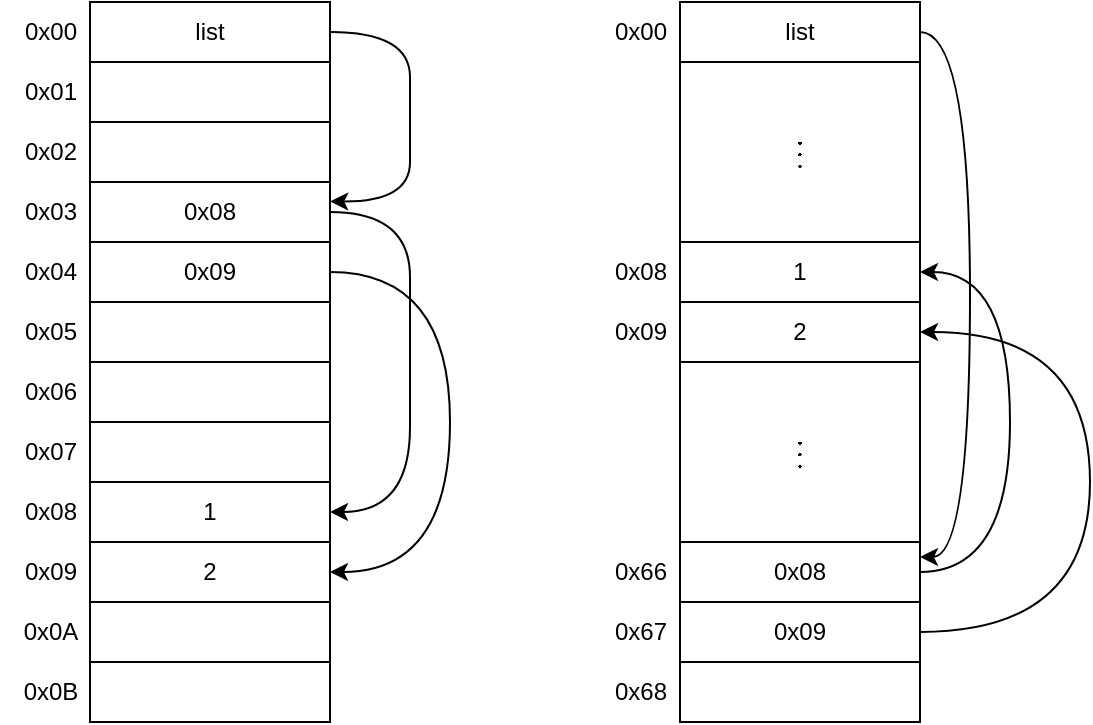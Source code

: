 <mxfile version="27.0.5">
  <diagram name="Page-1" id="sTx_muqtt5lNOy0Wnd3z">
    <mxGraphModel dx="983" dy="586" grid="1" gridSize="10" guides="1" tooltips="1" connect="1" arrows="1" fold="1" page="1" pageScale="1" pageWidth="827" pageHeight="1169" math="1" shadow="0">
      <root>
        <mxCell id="0" />
        <mxCell id="1" parent="0" />
        <mxCell id="rva6OmslbYcHDwHbl5wn-108" value="list" style="rounded=0;whiteSpace=wrap;html=1;" vertex="1" parent="1">
          <mxGeometry x="320" y="160" width="120" height="30" as="geometry" />
        </mxCell>
        <mxCell id="rva6OmslbYcHDwHbl5wn-109" value="" style="rounded=0;whiteSpace=wrap;html=1;" vertex="1" parent="1">
          <mxGeometry x="320" y="190" width="120" height="30" as="geometry" />
        </mxCell>
        <mxCell id="rva6OmslbYcHDwHbl5wn-110" value="" style="rounded=0;whiteSpace=wrap;html=1;" vertex="1" parent="1">
          <mxGeometry x="320" y="220" width="120" height="30" as="geometry" />
        </mxCell>
        <mxCell id="rva6OmslbYcHDwHbl5wn-111" value="0x08" style="rounded=0;whiteSpace=wrap;html=1;" vertex="1" parent="1">
          <mxGeometry x="320" y="250" width="120" height="30" as="geometry" />
        </mxCell>
        <mxCell id="rva6OmslbYcHDwHbl5wn-167" style="edgeStyle=orthogonalEdgeStyle;rounded=0;orthogonalLoop=1;jettySize=auto;html=1;exitX=1;exitY=0.5;exitDx=0;exitDy=0;entryX=1;entryY=0.5;entryDx=0;entryDy=0;curved=1;" edge="1" parent="1" source="rva6OmslbYcHDwHbl5wn-112" target="rva6OmslbYcHDwHbl5wn-117">
          <mxGeometry relative="1" as="geometry">
            <Array as="points">
              <mxPoint x="500" y="295" />
              <mxPoint x="500" y="445" />
            </Array>
          </mxGeometry>
        </mxCell>
        <mxCell id="rva6OmslbYcHDwHbl5wn-112" value="0x09" style="rounded=0;whiteSpace=wrap;html=1;" vertex="1" parent="1">
          <mxGeometry x="320" y="280" width="120" height="30" as="geometry" />
        </mxCell>
        <mxCell id="rva6OmslbYcHDwHbl5wn-113" value="" style="rounded=0;whiteSpace=wrap;html=1;" vertex="1" parent="1">
          <mxGeometry x="320" y="310" width="120" height="30" as="geometry" />
        </mxCell>
        <mxCell id="rva6OmslbYcHDwHbl5wn-114" value="" style="rounded=0;whiteSpace=wrap;html=1;" vertex="1" parent="1">
          <mxGeometry x="320" y="340" width="120" height="30" as="geometry" />
        </mxCell>
        <mxCell id="rva6OmslbYcHDwHbl5wn-115" value="" style="rounded=0;whiteSpace=wrap;html=1;" vertex="1" parent="1">
          <mxGeometry x="320" y="370" width="120" height="30" as="geometry" />
        </mxCell>
        <mxCell id="rva6OmslbYcHDwHbl5wn-116" value="1" style="rounded=0;whiteSpace=wrap;html=1;" vertex="1" parent="1">
          <mxGeometry x="320" y="400" width="120" height="30" as="geometry" />
        </mxCell>
        <mxCell id="rva6OmslbYcHDwHbl5wn-117" value="2" style="rounded=0;whiteSpace=wrap;html=1;" vertex="1" parent="1">
          <mxGeometry x="320" y="430" width="120" height="30" as="geometry" />
        </mxCell>
        <mxCell id="rva6OmslbYcHDwHbl5wn-118" value="" style="rounded=0;whiteSpace=wrap;html=1;" vertex="1" parent="1">
          <mxGeometry x="320" y="460" width="120" height="30" as="geometry" />
        </mxCell>
        <mxCell id="rva6OmslbYcHDwHbl5wn-119" value="" style="rounded=0;whiteSpace=wrap;html=1;" vertex="1" parent="1">
          <mxGeometry x="320" y="490" width="120" height="30" as="geometry" />
        </mxCell>
        <mxCell id="rva6OmslbYcHDwHbl5wn-120" value="0x00" style="text;html=1;align=center;verticalAlign=middle;resizable=0;points=[];autosize=1;strokeColor=none;fillColor=none;" vertex="1" parent="1">
          <mxGeometry x="275" y="160" width="50" height="30" as="geometry" />
        </mxCell>
        <mxCell id="rva6OmslbYcHDwHbl5wn-121" value="0x01" style="text;html=1;align=center;verticalAlign=middle;resizable=0;points=[];autosize=1;strokeColor=none;fillColor=none;" vertex="1" parent="1">
          <mxGeometry x="275" y="190" width="50" height="30" as="geometry" />
        </mxCell>
        <mxCell id="rva6OmslbYcHDwHbl5wn-122" value="0x02" style="text;html=1;align=center;verticalAlign=middle;resizable=0;points=[];autosize=1;strokeColor=none;fillColor=none;" vertex="1" parent="1">
          <mxGeometry x="275" y="220" width="50" height="30" as="geometry" />
        </mxCell>
        <mxCell id="rva6OmslbYcHDwHbl5wn-123" value="0x03" style="text;html=1;align=center;verticalAlign=middle;resizable=0;points=[];autosize=1;strokeColor=none;fillColor=none;" vertex="1" parent="1">
          <mxGeometry x="275" y="250" width="50" height="30" as="geometry" />
        </mxCell>
        <mxCell id="rva6OmslbYcHDwHbl5wn-124" value="0x04" style="text;html=1;align=center;verticalAlign=middle;resizable=0;points=[];autosize=1;strokeColor=none;fillColor=none;" vertex="1" parent="1">
          <mxGeometry x="275" y="280" width="50" height="30" as="geometry" />
        </mxCell>
        <mxCell id="rva6OmslbYcHDwHbl5wn-125" value="0x05" style="text;html=1;align=center;verticalAlign=middle;resizable=0;points=[];autosize=1;strokeColor=none;fillColor=none;" vertex="1" parent="1">
          <mxGeometry x="275" y="310" width="50" height="30" as="geometry" />
        </mxCell>
        <mxCell id="rva6OmslbYcHDwHbl5wn-126" value="0x06" style="text;html=1;align=center;verticalAlign=middle;resizable=0;points=[];autosize=1;strokeColor=none;fillColor=none;" vertex="1" parent="1">
          <mxGeometry x="275" y="340" width="50" height="30" as="geometry" />
        </mxCell>
        <mxCell id="rva6OmslbYcHDwHbl5wn-127" value="0x07" style="text;html=1;align=center;verticalAlign=middle;resizable=0;points=[];autosize=1;strokeColor=none;fillColor=none;" vertex="1" parent="1">
          <mxGeometry x="275" y="370" width="50" height="30" as="geometry" />
        </mxCell>
        <mxCell id="rva6OmslbYcHDwHbl5wn-128" value="0x08" style="text;html=1;align=center;verticalAlign=middle;resizable=0;points=[];autosize=1;strokeColor=none;fillColor=none;" vertex="1" parent="1">
          <mxGeometry x="275" y="400" width="50" height="30" as="geometry" />
        </mxCell>
        <mxCell id="rva6OmslbYcHDwHbl5wn-129" value="0x09" style="text;html=1;align=center;verticalAlign=middle;resizable=0;points=[];autosize=1;strokeColor=none;fillColor=none;" vertex="1" parent="1">
          <mxGeometry x="275" y="430" width="50" height="30" as="geometry" />
        </mxCell>
        <mxCell id="rva6OmslbYcHDwHbl5wn-130" value="0x0A" style="text;html=1;align=center;verticalAlign=middle;resizable=0;points=[];autosize=1;strokeColor=none;fillColor=none;" vertex="1" parent="1">
          <mxGeometry x="275" y="460" width="50" height="30" as="geometry" />
        </mxCell>
        <mxCell id="rva6OmslbYcHDwHbl5wn-131" value="0x0B" style="text;html=1;align=center;verticalAlign=middle;resizable=0;points=[];autosize=1;strokeColor=none;fillColor=none;" vertex="1" parent="1">
          <mxGeometry x="275" y="490" width="50" height="30" as="geometry" />
        </mxCell>
        <mxCell id="rva6OmslbYcHDwHbl5wn-165" value="" style="endArrow=classic;html=1;rounded=0;exitX=1;exitY=0.5;exitDx=0;exitDy=0;entryX=1;entryY=0.5;entryDx=0;entryDy=0;curved=1;" edge="1" parent="1" source="rva6OmslbYcHDwHbl5wn-111" target="rva6OmslbYcHDwHbl5wn-116">
          <mxGeometry width="50" height="50" relative="1" as="geometry">
            <mxPoint x="380" y="340" as="sourcePoint" />
            <mxPoint x="430" y="290" as="targetPoint" />
            <Array as="points">
              <mxPoint x="480" y="265" />
              <mxPoint x="480" y="330" />
              <mxPoint x="480" y="415" />
            </Array>
          </mxGeometry>
        </mxCell>
        <mxCell id="rva6OmslbYcHDwHbl5wn-200" style="edgeStyle=orthogonalEdgeStyle;rounded=0;orthogonalLoop=1;jettySize=auto;html=1;entryX=1;entryY=0.25;entryDx=0;entryDy=0;curved=1;" edge="1" parent="1" source="rva6OmslbYcHDwHbl5wn-168" target="rva6OmslbYcHDwHbl5wn-197">
          <mxGeometry relative="1" as="geometry">
            <Array as="points">
              <mxPoint x="760" y="175" />
              <mxPoint x="760" y="437" />
            </Array>
          </mxGeometry>
        </mxCell>
        <mxCell id="rva6OmslbYcHDwHbl5wn-168" value="list" style="rounded=0;whiteSpace=wrap;html=1;" vertex="1" parent="1">
          <mxGeometry x="615" y="160" width="120" height="30" as="geometry" />
        </mxCell>
        <mxCell id="rva6OmslbYcHDwHbl5wn-169" value="$$\vdots$$" style="rounded=0;whiteSpace=wrap;html=1;" vertex="1" parent="1">
          <mxGeometry x="615" y="190" width="120" height="90" as="geometry" />
        </mxCell>
        <mxCell id="rva6OmslbYcHDwHbl5wn-177" value="1" style="rounded=0;whiteSpace=wrap;html=1;" vertex="1" parent="1">
          <mxGeometry x="615" y="280" width="120" height="30" as="geometry" />
        </mxCell>
        <mxCell id="rva6OmslbYcHDwHbl5wn-178" value="2" style="rounded=0;whiteSpace=wrap;html=1;" vertex="1" parent="1">
          <mxGeometry x="615" y="310" width="120" height="30" as="geometry" />
        </mxCell>
        <mxCell id="rva6OmslbYcHDwHbl5wn-202" style="edgeStyle=orthogonalEdgeStyle;rounded=0;orthogonalLoop=1;jettySize=auto;html=1;entryX=1;entryY=0.5;entryDx=0;entryDy=0;curved=1;" edge="1" parent="1" source="rva6OmslbYcHDwHbl5wn-179" target="rva6OmslbYcHDwHbl5wn-178">
          <mxGeometry relative="1" as="geometry">
            <Array as="points">
              <mxPoint x="820" y="475" />
              <mxPoint x="820" y="325" />
            </Array>
          </mxGeometry>
        </mxCell>
        <mxCell id="rva6OmslbYcHDwHbl5wn-179" value="0x09" style="rounded=0;whiteSpace=wrap;html=1;" vertex="1" parent="1">
          <mxGeometry x="615" y="460" width="120" height="30" as="geometry" />
        </mxCell>
        <mxCell id="rva6OmslbYcHDwHbl5wn-180" value="" style="rounded=0;whiteSpace=wrap;html=1;" vertex="1" parent="1">
          <mxGeometry x="615" y="490" width="120" height="30" as="geometry" />
        </mxCell>
        <mxCell id="rva6OmslbYcHDwHbl5wn-181" value="0x00" style="text;html=1;align=center;verticalAlign=middle;resizable=0;points=[];autosize=1;strokeColor=none;fillColor=none;" vertex="1" parent="1">
          <mxGeometry x="570" y="160" width="50" height="30" as="geometry" />
        </mxCell>
        <mxCell id="rva6OmslbYcHDwHbl5wn-185" value="0x08" style="text;html=1;align=center;verticalAlign=middle;resizable=0;points=[];autosize=1;strokeColor=none;fillColor=none;" vertex="1" parent="1">
          <mxGeometry x="570" y="280" width="50" height="30" as="geometry" />
        </mxCell>
        <mxCell id="rva6OmslbYcHDwHbl5wn-186" value="0x09" style="text;html=1;align=center;verticalAlign=middle;resizable=0;points=[];autosize=1;strokeColor=none;fillColor=none;" vertex="1" parent="1">
          <mxGeometry x="570" y="310" width="50" height="30" as="geometry" />
        </mxCell>
        <mxCell id="rva6OmslbYcHDwHbl5wn-191" value="0x66" style="text;html=1;align=center;verticalAlign=middle;resizable=0;points=[];autosize=1;strokeColor=none;fillColor=none;" vertex="1" parent="1">
          <mxGeometry x="570" y="430" width="50" height="30" as="geometry" />
        </mxCell>
        <mxCell id="rva6OmslbYcHDwHbl5wn-192" value="0x67" style="text;html=1;align=center;verticalAlign=middle;resizable=0;points=[];autosize=1;strokeColor=none;fillColor=none;" vertex="1" parent="1">
          <mxGeometry x="570" y="460" width="50" height="30" as="geometry" />
        </mxCell>
        <mxCell id="rva6OmslbYcHDwHbl5wn-201" style="edgeStyle=orthogonalEdgeStyle;rounded=0;orthogonalLoop=1;jettySize=auto;html=1;entryX=1;entryY=0.5;entryDx=0;entryDy=0;curved=1;" edge="1" parent="1" source="rva6OmslbYcHDwHbl5wn-197" target="rva6OmslbYcHDwHbl5wn-177">
          <mxGeometry relative="1" as="geometry">
            <Array as="points">
              <mxPoint x="780" y="445" />
              <mxPoint x="780" y="295" />
            </Array>
          </mxGeometry>
        </mxCell>
        <mxCell id="rva6OmslbYcHDwHbl5wn-197" value="0x08" style="rounded=0;whiteSpace=wrap;html=1;" vertex="1" parent="1">
          <mxGeometry x="615" y="430" width="120" height="30" as="geometry" />
        </mxCell>
        <mxCell id="rva6OmslbYcHDwHbl5wn-198" value="$$\vdots$$" style="rounded=0;whiteSpace=wrap;html=1;" vertex="1" parent="1">
          <mxGeometry x="615" y="340" width="120" height="90" as="geometry" />
        </mxCell>
        <mxCell id="rva6OmslbYcHDwHbl5wn-199" value="" style="endArrow=classic;html=1;rounded=0;exitX=1;exitY=0.5;exitDx=0;exitDy=0;entryX=1.001;entryY=0.323;entryDx=0;entryDy=0;entryPerimeter=0;curved=1;" edge="1" parent="1" source="rva6OmslbYcHDwHbl5wn-108" target="rva6OmslbYcHDwHbl5wn-111">
          <mxGeometry width="50" height="50" relative="1" as="geometry">
            <mxPoint x="610" y="370" as="sourcePoint" />
            <mxPoint x="660" y="320" as="targetPoint" />
            <Array as="points">
              <mxPoint x="480" y="175" />
              <mxPoint x="480" y="220" />
              <mxPoint x="480" y="260" />
            </Array>
          </mxGeometry>
        </mxCell>
        <mxCell id="rva6OmslbYcHDwHbl5wn-203" value="0x68" style="text;html=1;align=center;verticalAlign=middle;resizable=0;points=[];autosize=1;strokeColor=none;fillColor=none;" vertex="1" parent="1">
          <mxGeometry x="570" y="490" width="50" height="30" as="geometry" />
        </mxCell>
      </root>
    </mxGraphModel>
  </diagram>
</mxfile>
